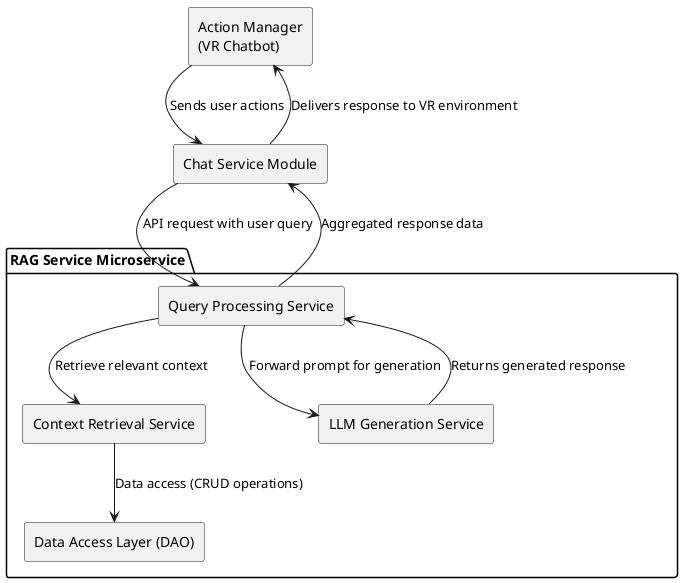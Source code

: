 @startuml MicroserviceArchitecture
skinparam componentStyle rectangle

' Define microservice components
component "Action Manager\n(VR Chatbot)" as AM
component "Chat Service Module" as CSM

package "RAG Service Microservice" {
  component "Query Processing Service" as QPS
  component "Context Retrieval Service" as CRS
  component "LLM Generation Service" as LLMGS
  component "Data Access Layer (DAO)" as DAO
}

' Show interactions between components
AM --> CSM : Sends user actions
CSM --> QPS : API request with user query
QPS --> CRS : Retrieve relevant context
CRS --> DAO : Data access (CRUD operations)
QPS --> LLMGS : Forward prompt for generation
LLMGS --> QPS : Returns generated response
QPS --> CSM : Aggregated response data
CSM --> AM : Delivers response to VR environment

@enduml

